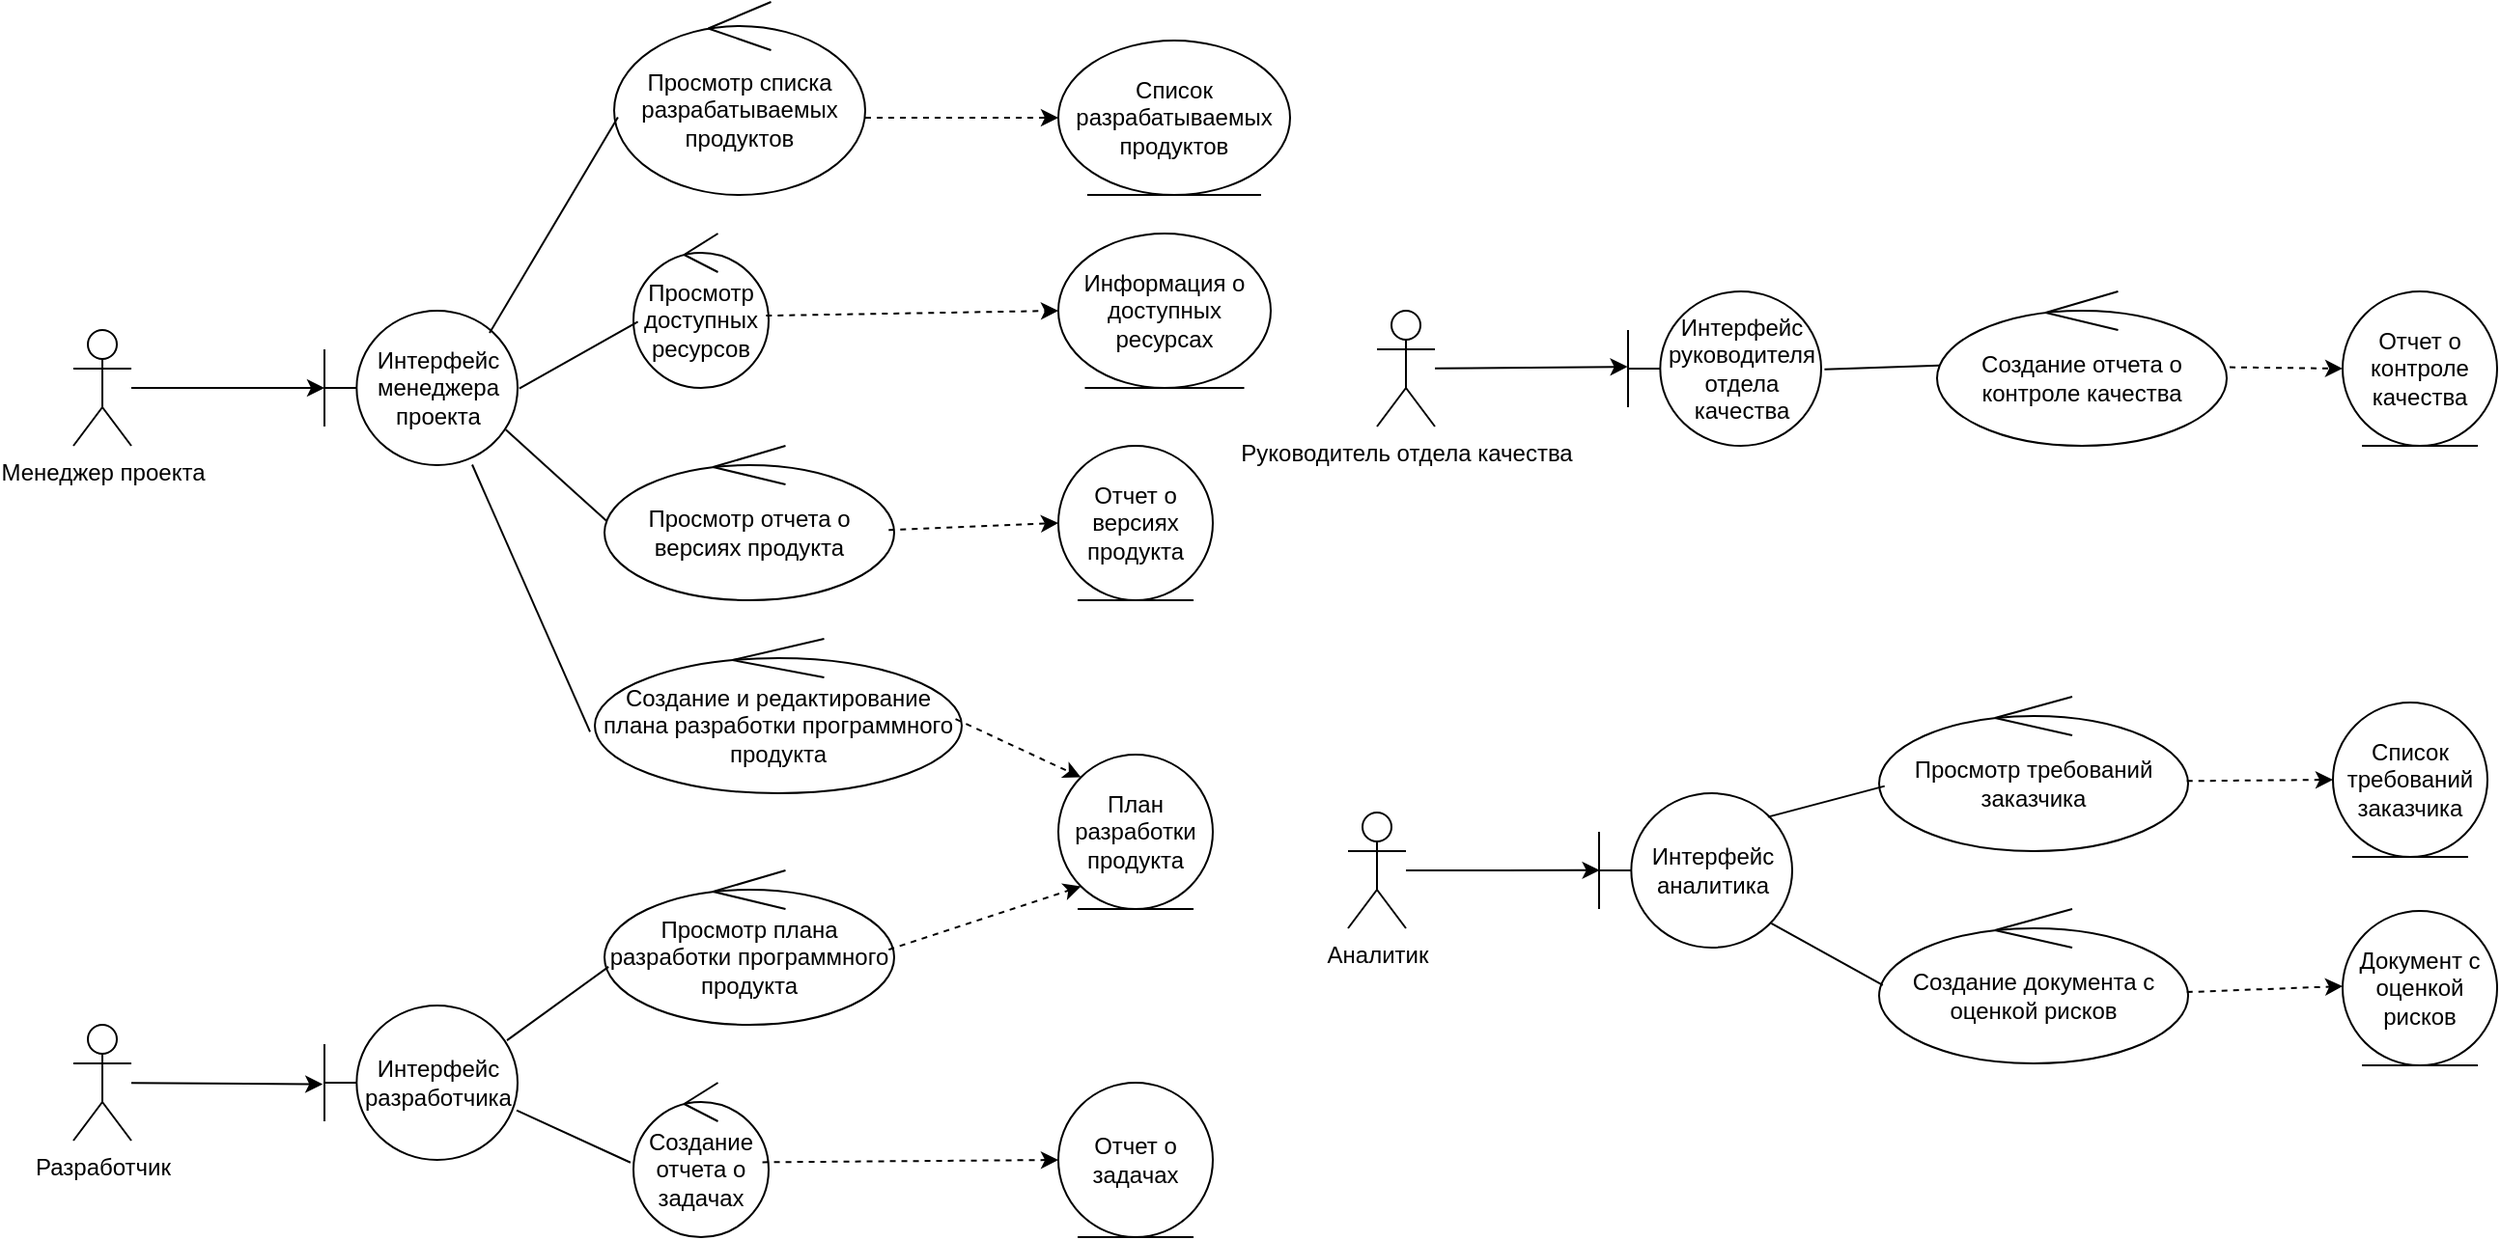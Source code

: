 <mxfile version="25.0.3">
  <diagram name="Страница — 1" id="nciky6-ayNfPSj67Ro7t">
    <mxGraphModel grid="1" page="0" gridSize="10" guides="1" tooltips="1" connect="1" arrows="1" fold="1" pageScale="1" pageWidth="827" pageHeight="1169" math="0" shadow="0">
      <root>
        <mxCell id="0" />
        <mxCell id="1" parent="0" />
        <mxCell id="jCOAnmcZXZVcIz740z_G-1" value="Менеджер проекта" style="shape=umlActor;verticalLabelPosition=bottom;verticalAlign=top;html=1;outlineConnect=0;" vertex="1" parent="1">
          <mxGeometry x="140" y="-130" width="30" height="60" as="geometry" />
        </mxCell>
        <mxCell id="jCOAnmcZXZVcIz740z_G-2" value="Разработчик" style="shape=umlActor;verticalLabelPosition=bottom;verticalAlign=top;html=1;outlineConnect=0;" vertex="1" parent="1">
          <mxGeometry x="140" y="230" width="30" height="60" as="geometry" />
        </mxCell>
        <mxCell id="jCOAnmcZXZVcIz740z_G-4" value="Руководитель отдела качества" style="shape=umlActor;verticalLabelPosition=bottom;verticalAlign=top;html=1;outlineConnect=0;" vertex="1" parent="1">
          <mxGeometry x="815" y="-140" width="30" height="60" as="geometry" />
        </mxCell>
        <mxCell id="jCOAnmcZXZVcIz740z_G-5" value="Интерфейс менеджера проекта" style="shape=umlBoundary;whiteSpace=wrap;html=1;" vertex="1" parent="1">
          <mxGeometry x="270" y="-140" width="100" height="80" as="geometry" />
        </mxCell>
        <mxCell id="jCOAnmcZXZVcIz740z_G-6" value="Интерфейс разработчика" style="shape=umlBoundary;whiteSpace=wrap;html=1;" vertex="1" parent="1">
          <mxGeometry x="270" y="220" width="100" height="80" as="geometry" />
        </mxCell>
        <mxCell id="jCOAnmcZXZVcIz740z_G-8" value="Интерфейс руководителя отдела качества" style="shape=umlBoundary;whiteSpace=wrap;html=1;" vertex="1" parent="1">
          <mxGeometry x="945" y="-150" width="100" height="80" as="geometry" />
        </mxCell>
        <mxCell id="jCOAnmcZXZVcIz740z_G-9" value="Просмотр списка разрабатываемых продуктов" style="ellipse;shape=umlControl;whiteSpace=wrap;html=1;" vertex="1" parent="1">
          <mxGeometry x="420" y="-300" width="130" height="100" as="geometry" />
        </mxCell>
        <mxCell id="jCOAnmcZXZVcIz740z_G-10" value="" style="endArrow=none;html=1;rounded=0;exitX=0.855;exitY=0.144;exitDx=0;exitDy=0;exitPerimeter=0;entryX=0.015;entryY=0.598;entryDx=0;entryDy=0;entryPerimeter=0;" edge="1" parent="1" source="jCOAnmcZXZVcIz740z_G-5" target="jCOAnmcZXZVcIz740z_G-9">
          <mxGeometry width="50" height="50" relative="1" as="geometry">
            <mxPoint x="400" y="-50" as="sourcePoint" />
            <mxPoint x="430" y="-170" as="targetPoint" />
          </mxGeometry>
        </mxCell>
        <mxCell id="jCOAnmcZXZVcIz740z_G-11" value="Просмотр доступных ресурсов" style="ellipse;shape=umlControl;whiteSpace=wrap;html=1;" vertex="1" parent="1">
          <mxGeometry x="430" y="-180" width="70" height="80" as="geometry" />
        </mxCell>
        <mxCell id="jCOAnmcZXZVcIz740z_G-12" value="" style="endArrow=none;html=1;rounded=0;entryX=0.033;entryY=0.571;entryDx=0;entryDy=0;entryPerimeter=0;exitX=1.009;exitY=0.504;exitDx=0;exitDy=0;exitPerimeter=0;" edge="1" parent="1" source="jCOAnmcZXZVcIz740z_G-5" target="jCOAnmcZXZVcIz740z_G-11">
          <mxGeometry width="50" height="50" relative="1" as="geometry">
            <mxPoint x="360" as="sourcePoint" />
            <mxPoint x="410" y="-50" as="targetPoint" />
          </mxGeometry>
        </mxCell>
        <mxCell id="jCOAnmcZXZVcIz740z_G-13" value="Создание и редактирование плана разработки программного продукта" style="ellipse;shape=umlControl;whiteSpace=wrap;html=1;" vertex="1" parent="1">
          <mxGeometry x="410" y="30" width="190" height="80" as="geometry" />
        </mxCell>
        <mxCell id="jCOAnmcZXZVcIz740z_G-14" value="" style="endArrow=none;html=1;rounded=0;exitX=0.765;exitY=0.997;exitDx=0;exitDy=0;exitPerimeter=0;entryX=-0.013;entryY=0.602;entryDx=0;entryDy=0;entryPerimeter=0;" edge="1" parent="1" source="jCOAnmcZXZVcIz740z_G-5" target="jCOAnmcZXZVcIz740z_G-13">
          <mxGeometry width="50" height="50" relative="1" as="geometry">
            <mxPoint x="360" y="-10" as="sourcePoint" />
            <mxPoint x="410" y="-60" as="targetPoint" />
          </mxGeometry>
        </mxCell>
        <mxCell id="jCOAnmcZXZVcIz740z_G-16" value="Просмотр отчета о версиях продукта" style="ellipse;shape=umlControl;whiteSpace=wrap;html=1;" vertex="1" parent="1">
          <mxGeometry x="415" y="-70" width="150" height="80" as="geometry" />
        </mxCell>
        <mxCell id="jCOAnmcZXZVcIz740z_G-17" value="" style="endArrow=none;html=1;rounded=0;exitX=0.939;exitY=0.771;exitDx=0;exitDy=0;exitPerimeter=0;entryX=0.006;entryY=0.485;entryDx=0;entryDy=0;entryPerimeter=0;" edge="1" parent="1" source="jCOAnmcZXZVcIz740z_G-5" target="jCOAnmcZXZVcIz740z_G-16">
          <mxGeometry width="50" height="50" relative="1" as="geometry">
            <mxPoint x="240" y="10" as="sourcePoint" />
            <mxPoint x="290" y="-40" as="targetPoint" />
          </mxGeometry>
        </mxCell>
        <mxCell id="jCOAnmcZXZVcIz740z_G-18" value="Просмотр плана разработки программного продукта" style="ellipse;shape=umlControl;whiteSpace=wrap;html=1;" vertex="1" parent="1">
          <mxGeometry x="415" y="150" width="150" height="80" as="geometry" />
        </mxCell>
        <mxCell id="jCOAnmcZXZVcIz740z_G-19" value="" style="endArrow=none;html=1;rounded=0;entryX=0.945;entryY=0.226;entryDx=0;entryDy=0;entryPerimeter=0;exitX=0.014;exitY=0.624;exitDx=0;exitDy=0;exitPerimeter=0;" edge="1" parent="1" source="jCOAnmcZXZVcIz740z_G-18" target="jCOAnmcZXZVcIz740z_G-6">
          <mxGeometry width="50" height="50" relative="1" as="geometry">
            <mxPoint x="140" y="170" as="sourcePoint" />
            <mxPoint x="190" y="120" as="targetPoint" />
          </mxGeometry>
        </mxCell>
        <mxCell id="jCOAnmcZXZVcIz740z_G-20" value="Создание отчета о задачах" style="ellipse;shape=umlControl;whiteSpace=wrap;html=1;" vertex="1" parent="1">
          <mxGeometry x="430" y="260" width="70" height="80" as="geometry" />
        </mxCell>
        <mxCell id="jCOAnmcZXZVcIz740z_G-21" value="" style="endArrow=none;html=1;rounded=0;entryX=0.995;entryY=0.679;entryDx=0;entryDy=0;entryPerimeter=0;exitX=-0.022;exitY=0.517;exitDx=0;exitDy=0;exitPerimeter=0;" edge="1" parent="1" source="jCOAnmcZXZVcIz740z_G-20" target="jCOAnmcZXZVcIz740z_G-6">
          <mxGeometry width="50" height="50" relative="1" as="geometry">
            <mxPoint x="330" y="450" as="sourcePoint" />
            <mxPoint x="380" y="400" as="targetPoint" />
          </mxGeometry>
        </mxCell>
        <mxCell id="jCOAnmcZXZVcIz740z_G-28" value="Создание отчета о контроле качества" style="ellipse;shape=umlControl;whiteSpace=wrap;html=1;" vertex="1" parent="1">
          <mxGeometry x="1105" y="-150" width="150" height="80" as="geometry" />
        </mxCell>
        <mxCell id="jCOAnmcZXZVcIz740z_G-30" value="" style="endArrow=none;html=1;rounded=0;entryX=1.017;entryY=0.504;entryDx=0;entryDy=0;entryPerimeter=0;exitX=0.007;exitY=0.48;exitDx=0;exitDy=0;exitPerimeter=0;" edge="1" parent="1" source="jCOAnmcZXZVcIz740z_G-28" target="jCOAnmcZXZVcIz740z_G-8">
          <mxGeometry width="50" height="50" relative="1" as="geometry">
            <mxPoint x="945" y="40" as="sourcePoint" />
            <mxPoint x="995" y="-10" as="targetPoint" />
          </mxGeometry>
        </mxCell>
        <mxCell id="jCOAnmcZXZVcIz740z_G-31" value="Список разрабатываемых продуктов" style="ellipse;shape=umlEntity;whiteSpace=wrap;html=1;" vertex="1" parent="1">
          <mxGeometry x="650" y="-280" width="120" height="80" as="geometry" />
        </mxCell>
        <mxCell id="jCOAnmcZXZVcIz740z_G-32" value="Информация о доступных ресурсах" style="ellipse;shape=umlEntity;whiteSpace=wrap;html=1;" vertex="1" parent="1">
          <mxGeometry x="650" y="-180" width="110" height="80" as="geometry" />
        </mxCell>
        <mxCell id="jCOAnmcZXZVcIz740z_G-33" value="Отчет о версиях продукта" style="ellipse;shape=umlEntity;whiteSpace=wrap;html=1;" vertex="1" parent="1">
          <mxGeometry x="650" y="-70" width="80" height="80" as="geometry" />
        </mxCell>
        <mxCell id="jCOAnmcZXZVcIz740z_G-35" value="Отчет о задачах" style="ellipse;shape=umlEntity;whiteSpace=wrap;html=1;" vertex="1" parent="1">
          <mxGeometry x="650" y="260" width="80" height="80" as="geometry" />
        </mxCell>
        <mxCell id="jCOAnmcZXZVcIz740z_G-40" value="Отчет о контроле качества" style="ellipse;shape=umlEntity;whiteSpace=wrap;html=1;" vertex="1" parent="1">
          <mxGeometry x="1315" y="-150" width="80" height="80" as="geometry" />
        </mxCell>
        <mxCell id="jCOAnmcZXZVcIz740z_G-41" value="" style="endArrow=classic;html=1;rounded=0;dashed=1;entryX=0;entryY=0.5;entryDx=0;entryDy=0;" edge="1" parent="1" target="jCOAnmcZXZVcIz740z_G-31">
          <mxGeometry width="50" height="50" relative="1" as="geometry">
            <mxPoint x="550" y="-240" as="sourcePoint" />
            <mxPoint x="610" y="-250" as="targetPoint" />
          </mxGeometry>
        </mxCell>
        <mxCell id="jCOAnmcZXZVcIz740z_G-42" value="" style="endArrow=classic;html=1;rounded=0;dashed=1;entryX=0;entryY=0.5;entryDx=0;entryDy=0;exitX=0.981;exitY=0.532;exitDx=0;exitDy=0;exitPerimeter=0;" edge="1" parent="1" source="jCOAnmcZXZVcIz740z_G-11" target="jCOAnmcZXZVcIz740z_G-32">
          <mxGeometry width="50" height="50" relative="1" as="geometry">
            <mxPoint x="510" y="-230" as="sourcePoint" />
            <mxPoint x="660" y="-230" as="targetPoint" />
          </mxGeometry>
        </mxCell>
        <mxCell id="jCOAnmcZXZVcIz740z_G-43" value="" style="endArrow=classic;html=1;rounded=0;dashed=1;entryX=0;entryY=0.5;entryDx=0;entryDy=0;exitX=0.981;exitY=0.546;exitDx=0;exitDy=0;exitPerimeter=0;" edge="1" parent="1" source="jCOAnmcZXZVcIz740z_G-16" target="jCOAnmcZXZVcIz740z_G-33">
          <mxGeometry width="50" height="50" relative="1" as="geometry">
            <mxPoint x="509" y="-127" as="sourcePoint" />
            <mxPoint x="660" y="-130" as="targetPoint" />
          </mxGeometry>
        </mxCell>
        <mxCell id="jCOAnmcZXZVcIz740z_G-44" value="" style="endArrow=classic;html=1;rounded=0;dashed=1;exitX=0.983;exitY=0.519;exitDx=0;exitDy=0;exitPerimeter=0;entryX=0;entryY=0;entryDx=0;entryDy=0;" edge="1" parent="1" source="jCOAnmcZXZVcIz740z_G-13" target="nhpTs95kbaFzapl03Bs3-2">
          <mxGeometry width="50" height="50" relative="1" as="geometry">
            <mxPoint x="509" y="-16" as="sourcePoint" />
            <mxPoint x="650" y="70" as="targetPoint" />
          </mxGeometry>
        </mxCell>
        <mxCell id="jCOAnmcZXZVcIz740z_G-45" value="" style="endArrow=classic;html=1;rounded=0;dashed=1;entryX=0;entryY=1;entryDx=0;entryDy=0;exitX=0.981;exitY=0.513;exitDx=0;exitDy=0;exitPerimeter=0;" edge="1" parent="1" source="jCOAnmcZXZVcIz740z_G-18" target="nhpTs95kbaFzapl03Bs3-2">
          <mxGeometry width="50" height="50" relative="1" as="geometry">
            <mxPoint x="548" y="82" as="sourcePoint" />
            <mxPoint x="661.716" y="98.284" as="targetPoint" />
          </mxGeometry>
        </mxCell>
        <mxCell id="jCOAnmcZXZVcIz740z_G-46" value="" style="endArrow=classic;html=1;rounded=0;dashed=1;exitX=0.954;exitY=0.515;exitDx=0;exitDy=0;exitPerimeter=0;entryX=0;entryY=0.5;entryDx=0;entryDy=0;" edge="1" parent="1" source="jCOAnmcZXZVcIz740z_G-20" target="jCOAnmcZXZVcIz740z_G-35">
          <mxGeometry width="50" height="50" relative="1" as="geometry">
            <mxPoint x="550" y="360" as="sourcePoint" />
            <mxPoint x="600" y="310" as="targetPoint" />
          </mxGeometry>
        </mxCell>
        <mxCell id="jCOAnmcZXZVcIz740z_G-50" value="" style="endArrow=classic;html=1;rounded=0;dashed=1;exitX=1.01;exitY=0.491;exitDx=0;exitDy=0;exitPerimeter=0;entryX=0;entryY=0.5;entryDx=0;entryDy=0;" edge="1" parent="1" source="jCOAnmcZXZVcIz740z_G-28" target="jCOAnmcZXZVcIz740z_G-40">
          <mxGeometry width="50" height="50" relative="1" as="geometry">
            <mxPoint x="1273" y="-170" as="sourcePoint" />
            <mxPoint x="1335" y="-170" as="targetPoint" />
          </mxGeometry>
        </mxCell>
        <mxCell id="jCOAnmcZXZVcIz740z_G-51" value="" style="endArrow=classic;html=1;rounded=0;" edge="1" parent="1" source="jCOAnmcZXZVcIz740z_G-1">
          <mxGeometry width="50" height="50" relative="1" as="geometry">
            <mxPoint x="100" y="80" as="sourcePoint" />
            <mxPoint x="270" y="-100" as="targetPoint" />
          </mxGeometry>
        </mxCell>
        <mxCell id="jCOAnmcZXZVcIz740z_G-54" value="" style="endArrow=classic;html=1;rounded=0;entryX=-0.009;entryY=0.51;entryDx=0;entryDy=0;entryPerimeter=0;" edge="1" parent="1" source="jCOAnmcZXZVcIz740z_G-2" target="jCOAnmcZXZVcIz740z_G-6">
          <mxGeometry width="50" height="50" relative="1" as="geometry">
            <mxPoint x="140" y="400" as="sourcePoint" />
            <mxPoint x="190" y="350" as="targetPoint" />
          </mxGeometry>
        </mxCell>
        <mxCell id="jCOAnmcZXZVcIz740z_G-56" value="" style="endArrow=classic;html=1;rounded=0;entryX=-0.002;entryY=0.488;entryDx=0;entryDy=0;entryPerimeter=0;" edge="1" parent="1" source="jCOAnmcZXZVcIz740z_G-4" target="jCOAnmcZXZVcIz740z_G-8">
          <mxGeometry width="50" height="50" relative="1" as="geometry">
            <mxPoint x="925" y="60" as="sourcePoint" />
            <mxPoint x="975" y="10" as="targetPoint" />
          </mxGeometry>
        </mxCell>
        <mxCell id="nhpTs95kbaFzapl03Bs3-2" value="План разработки продукта" style="ellipse;shape=umlEntity;whiteSpace=wrap;html=1;" vertex="1" parent="1">
          <mxGeometry x="650" y="90" width="80" height="80" as="geometry" />
        </mxCell>
        <mxCell id="nhpTs95kbaFzapl03Bs3-4" value="Аналитик" style="shape=umlActor;verticalLabelPosition=bottom;verticalAlign=top;html=1;outlineConnect=0;" vertex="1" parent="1">
          <mxGeometry x="800" y="120" width="30" height="60" as="geometry" />
        </mxCell>
        <mxCell id="nhpTs95kbaFzapl03Bs3-6" value="Интерфейс аналитика" style="shape=umlBoundary;whiteSpace=wrap;html=1;" vertex="1" parent="1">
          <mxGeometry x="930" y="110" width="100" height="80" as="geometry" />
        </mxCell>
        <mxCell id="nhpTs95kbaFzapl03Bs3-13" value="Просмотр требований заказчика" style="ellipse;shape=umlControl;whiteSpace=wrap;html=1;" vertex="1" parent="1">
          <mxGeometry x="1075" y="60" width="160" height="80" as="geometry" />
        </mxCell>
        <mxCell id="nhpTs95kbaFzapl03Bs3-15" value="Создание документа с оценкой рисков" style="ellipse;shape=umlControl;whiteSpace=wrap;html=1;" vertex="1" parent="1">
          <mxGeometry x="1075" y="170" width="160" height="80" as="geometry" />
        </mxCell>
        <mxCell id="nhpTs95kbaFzapl03Bs3-16" value="Список требований заказчика" style="ellipse;shape=umlEntity;whiteSpace=wrap;html=1;" vertex="1" parent="1">
          <mxGeometry x="1310" y="63" width="80" height="80" as="geometry" />
        </mxCell>
        <mxCell id="nhpTs95kbaFzapl03Bs3-17" value="Документ с оценкой рисков" style="ellipse;shape=umlEntity;whiteSpace=wrap;html=1;" vertex="1" parent="1">
          <mxGeometry x="1315" y="171" width="80" height="80" as="geometry" />
        </mxCell>
        <mxCell id="nhpTs95kbaFzapl03Bs3-19" style="edgeStyle=orthogonalEdgeStyle;rounded=0;orthogonalLoop=1;jettySize=auto;html=1;entryX=0.003;entryY=0.499;entryDx=0;entryDy=0;entryPerimeter=0;" edge="1" parent="1" source="nhpTs95kbaFzapl03Bs3-4" target="nhpTs95kbaFzapl03Bs3-6">
          <mxGeometry relative="1" as="geometry" />
        </mxCell>
        <mxCell id="nhpTs95kbaFzapl03Bs3-20" value="" style="endArrow=none;html=1;rounded=0;entryX=0.874;entryY=0.154;entryDx=0;entryDy=0;entryPerimeter=0;exitX=0.018;exitY=0.579;exitDx=0;exitDy=0;exitPerimeter=0;" edge="1" parent="1" source="nhpTs95kbaFzapl03Bs3-13" target="nhpTs95kbaFzapl03Bs3-6">
          <mxGeometry width="50" height="50" relative="1" as="geometry">
            <mxPoint x="820" y="380" as="sourcePoint" />
            <mxPoint x="870" y="330" as="targetPoint" />
          </mxGeometry>
        </mxCell>
        <mxCell id="nhpTs95kbaFzapl03Bs3-21" value="" style="endArrow=none;html=1;rounded=0;entryX=0.892;entryY=0.843;entryDx=0;entryDy=0;entryPerimeter=0;exitX=0.012;exitY=0.493;exitDx=0;exitDy=0;exitPerimeter=0;" edge="1" parent="1" source="nhpTs95kbaFzapl03Bs3-15" target="nhpTs95kbaFzapl03Bs3-6">
          <mxGeometry width="50" height="50" relative="1" as="geometry">
            <mxPoint x="790" y="360" as="sourcePoint" />
            <mxPoint x="840" y="310" as="targetPoint" />
          </mxGeometry>
        </mxCell>
        <mxCell id="nhpTs95kbaFzapl03Bs3-22" value="" style="endArrow=classic;html=1;rounded=0;dashed=1;exitX=0.996;exitY=0.546;exitDx=0;exitDy=0;exitPerimeter=0;entryX=0;entryY=0.5;entryDx=0;entryDy=0;" edge="1" parent="1" source="nhpTs95kbaFzapl03Bs3-13" target="nhpTs95kbaFzapl03Bs3-16">
          <mxGeometry width="50" height="50" relative="1" as="geometry">
            <mxPoint x="1310" y="41" as="sourcePoint" />
            <mxPoint x="1463" y="40" as="targetPoint" />
          </mxGeometry>
        </mxCell>
        <mxCell id="nhpTs95kbaFzapl03Bs3-23" value="" style="endArrow=classic;html=1;rounded=0;dashed=1;exitX=0.996;exitY=0.538;exitDx=0;exitDy=0;exitPerimeter=0;entryX=0;entryY=0.5;entryDx=0;entryDy=0;" edge="1" parent="1">
          <mxGeometry width="50" height="50" relative="1" as="geometry">
            <mxPoint x="1234.36" y="213.04" as="sourcePoint" />
            <mxPoint x="1315" y="210" as="targetPoint" />
          </mxGeometry>
        </mxCell>
      </root>
    </mxGraphModel>
  </diagram>
</mxfile>
